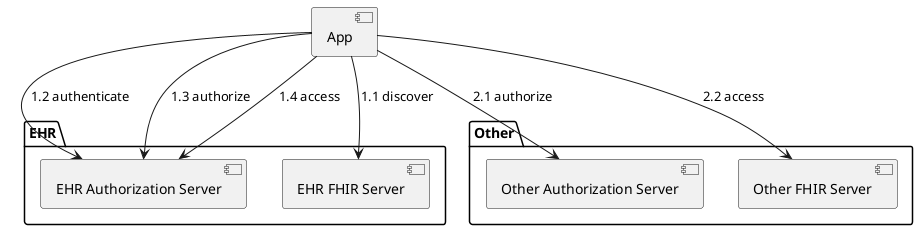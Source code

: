 @startuml
component "App" as App

package EHR {
    component "EHR Authorization Server" as EHRAS
    component "EHR FHIR Server" as EHRFHIR
}
package Other {
    component "Other Authorization Server" as OtherAS
    component "Other FHIR Server" as OtherFHIR
}

App -down-> EHRFHIR: 1.1 discover
App -down-> EHRAS: 1.2 authenticate
App -down-> EHRAS: 1.3 authorize
App -down-> EHRAS: 1.4 access
App -down-> OtherAS: 2.1 authorize
App -down-> OtherFHIR: 2.2 access
@enduml
